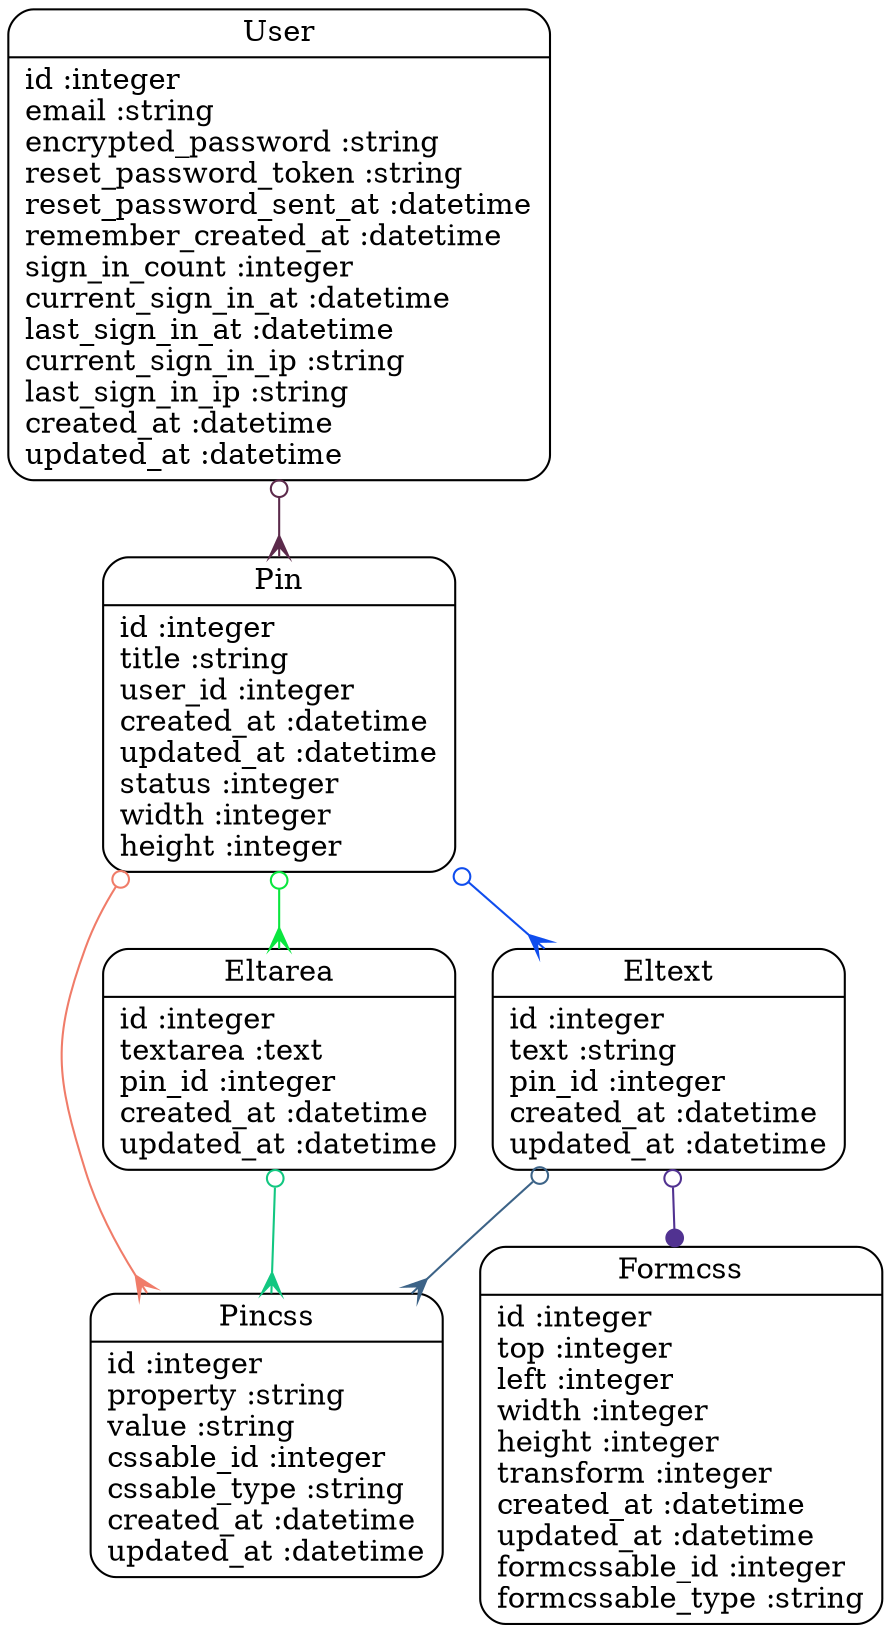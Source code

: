 digraph models_diagram {
	graph[overlap=false, splines=true]
	"Formcss" [shape=Mrecord, label="{Formcss|id :integer\ltop :integer\lleft :integer\lwidth :integer\lheight :integer\ltransform :integer\lcreated_at :datetime\lupdated_at :datetime\lformcssable_id :integer\lformcssable_type :string\l}"]
	"Pincss" [shape=Mrecord, label="{Pincss|id :integer\lproperty :string\lvalue :string\lcssable_id :integer\lcssable_type :string\lcreated_at :datetime\lupdated_at :datetime\l}"]
	"Eltext" [shape=Mrecord, label="{Eltext|id :integer\ltext :string\lpin_id :integer\lcreated_at :datetime\lupdated_at :datetime\l}"]
	"Pin" [shape=Mrecord, label="{Pin|id :integer\ltitle :string\luser_id :integer\lcreated_at :datetime\lupdated_at :datetime\lstatus :integer\lwidth :integer\lheight :integer\l}"]
	"User" [shape=Mrecord, label="{User|id :integer\lemail :string\lencrypted_password :string\lreset_password_token :string\lreset_password_sent_at :datetime\lremember_created_at :datetime\lsign_in_count :integer\lcurrent_sign_in_at :datetime\llast_sign_in_at :datetime\lcurrent_sign_in_ip :string\llast_sign_in_ip :string\lcreated_at :datetime\lupdated_at :datetime\l}"]
	"Eltarea" [shape=Mrecord, label="{Eltarea|id :integer\ltextarea :text\lpin_id :integer\lcreated_at :datetime\lupdated_at :datetime\l}"]
	"Eltext" -> "Formcss" [arrowtail=odot, arrowhead=dot, dir=both color="#513291"]
	"Eltext" -> "Pincss" [arrowtail=odot, arrowhead=crow, dir=both color="#3C6387"]
	"Pin" -> "Eltext" [arrowtail=odot, arrowhead=crow, dir=both color="#0F4DEE"]
	"Pin" -> "Eltarea" [arrowtail=odot, arrowhead=crow, dir=both color="#0AE63E"]
	"Pin" -> "Pincss" [arrowtail=odot, arrowhead=crow, dir=both color="#F07C69"]
	"User" -> "Pin" [arrowtail=odot, arrowhead=crow, dir=both color="#5C2A4B"]
	"Eltarea" -> "Pincss" [arrowtail=odot, arrowhead=crow, dir=both color="#12C781"]
}
